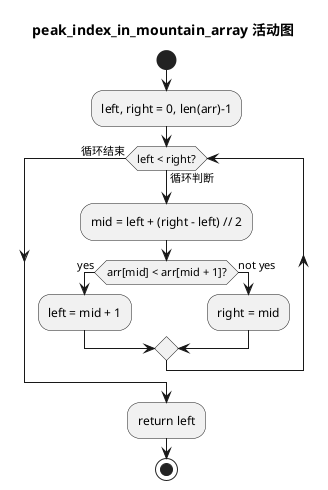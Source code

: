 @startuml peak_index_in_mountain_array
title peak_index_in_mountain_array 活动图

start

:left, right = 0, len(arr)-1;

while (left < right?) is (循环判断)
  :mid = left + (right - left) // 2;
  if (arr[mid] < arr[mid + 1]?) then (yes)
    :left = mid + 1;
  else (not yes)
    :right = mid;
  endif
endwhile (循环结束)

:return left;

stop

@enduml